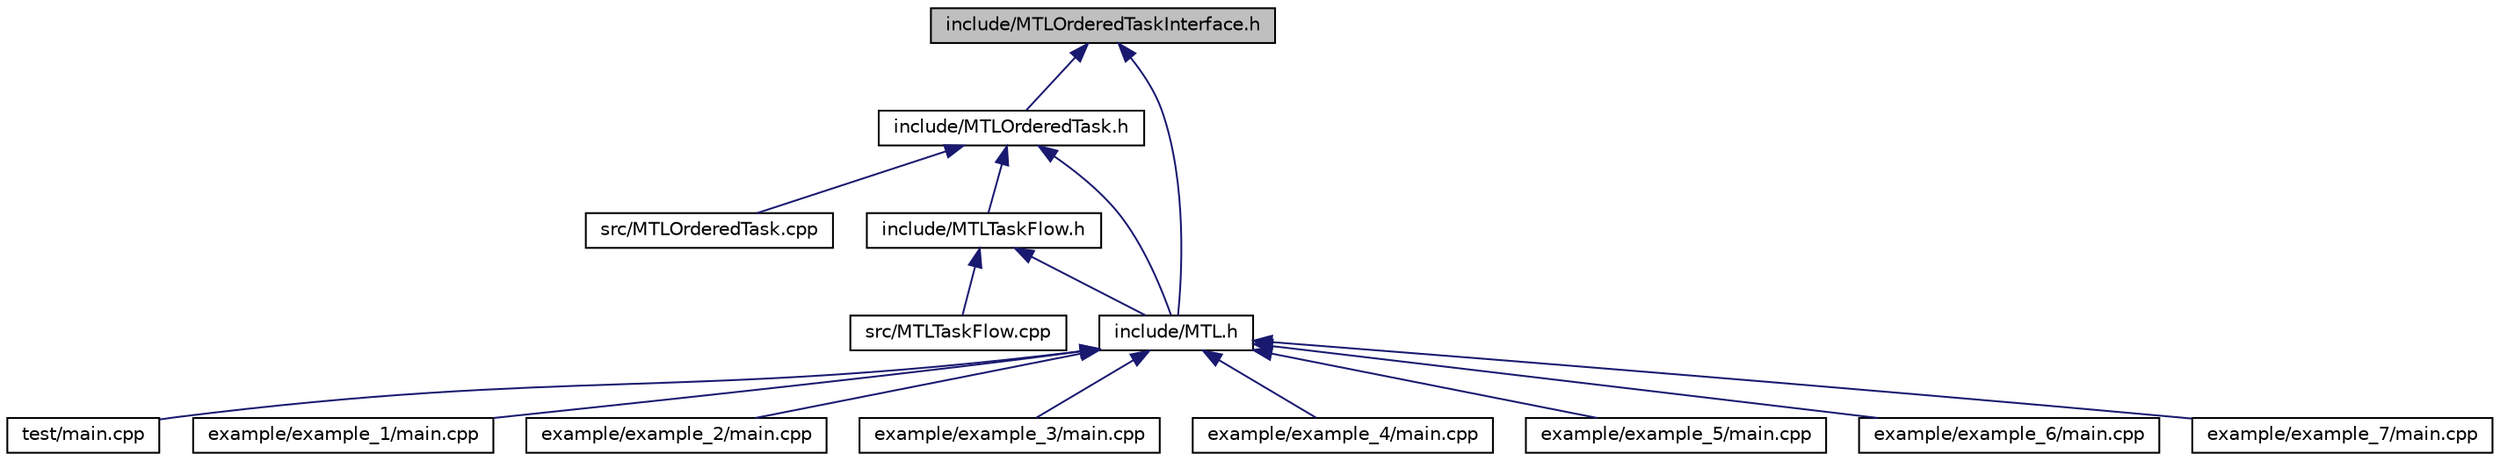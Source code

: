 digraph "include/MTLOrderedTaskInterface.h"
{
 // LATEX_PDF_SIZE
  edge [fontname="Helvetica",fontsize="10",labelfontname="Helvetica",labelfontsize="10"];
  node [fontname="Helvetica",fontsize="10",shape=record];
  Node1 [label="include/MTLOrderedTaskInterface.h",height=0.2,width=0.4,color="black", fillcolor="grey75", style="filled", fontcolor="black",tooltip=" "];
  Node1 -> Node2 [dir="back",color="midnightblue",fontsize="10",style="solid"];
  Node2 [label="include/MTLOrderedTask.h",height=0.2,width=0.4,color="black", fillcolor="white", style="filled",URL="$d9/d23/MTLOrderedTask_8h.html",tooltip=" "];
  Node2 -> Node3 [dir="back",color="midnightblue",fontsize="10",style="solid"];
  Node3 [label="src/MTLOrderedTask.cpp",height=0.2,width=0.4,color="black", fillcolor="white", style="filled",URL="$df/d1a/MTLOrderedTask_8cpp.html",tooltip=" "];
  Node2 -> Node4 [dir="back",color="midnightblue",fontsize="10",style="solid"];
  Node4 [label="include/MTLTaskFlow.h",height=0.2,width=0.4,color="black", fillcolor="white", style="filled",URL="$d0/ddd/MTLTaskFlow_8h.html",tooltip=" "];
  Node4 -> Node5 [dir="back",color="midnightblue",fontsize="10",style="solid"];
  Node5 [label="src/MTLTaskFlow.cpp",height=0.2,width=0.4,color="black", fillcolor="white", style="filled",URL="$d8/d50/MTLTaskFlow_8cpp.html",tooltip=" "];
  Node4 -> Node6 [dir="back",color="midnightblue",fontsize="10",style="solid"];
  Node6 [label="include/MTL.h",height=0.2,width=0.4,color="black", fillcolor="white", style="filled",URL="$d8/da6/MTL_8h.html",tooltip=" "];
  Node6 -> Node7 [dir="back",color="midnightblue",fontsize="10",style="solid"];
  Node7 [label="test/main.cpp",height=0.2,width=0.4,color="black", fillcolor="white", style="filled",URL="$d4/d15/test_2main_8cpp.html",tooltip=" "];
  Node6 -> Node8 [dir="back",color="midnightblue",fontsize="10",style="solid"];
  Node8 [label="example/example_1/main.cpp",height=0.2,width=0.4,color="black", fillcolor="white", style="filled",URL="$d5/daa/example_2example__1_2main_8cpp.html",tooltip=" "];
  Node6 -> Node9 [dir="back",color="midnightblue",fontsize="10",style="solid"];
  Node9 [label="example/example_2/main.cpp",height=0.2,width=0.4,color="black", fillcolor="white", style="filled",URL="$d2/d36/example_2example__2_2main_8cpp.html",tooltip=" "];
  Node6 -> Node10 [dir="back",color="midnightblue",fontsize="10",style="solid"];
  Node10 [label="example/example_3/main.cpp",height=0.2,width=0.4,color="black", fillcolor="white", style="filled",URL="$d9/ddd/example_2example__3_2main_8cpp.html",tooltip=" "];
  Node6 -> Node11 [dir="back",color="midnightblue",fontsize="10",style="solid"];
  Node11 [label="example/example_4/main.cpp",height=0.2,width=0.4,color="black", fillcolor="white", style="filled",URL="$d9/d07/example_2example__4_2main_8cpp.html",tooltip=" "];
  Node6 -> Node12 [dir="back",color="midnightblue",fontsize="10",style="solid"];
  Node12 [label="example/example_5/main.cpp",height=0.2,width=0.4,color="black", fillcolor="white", style="filled",URL="$de/d1c/example_2example__5_2main_8cpp.html",tooltip=" "];
  Node6 -> Node13 [dir="back",color="midnightblue",fontsize="10",style="solid"];
  Node13 [label="example/example_6/main.cpp",height=0.2,width=0.4,color="black", fillcolor="white", style="filled",URL="$d7/da2/example_2example__6_2main_8cpp.html",tooltip=" "];
  Node6 -> Node14 [dir="back",color="midnightblue",fontsize="10",style="solid"];
  Node14 [label="example/example_7/main.cpp",height=0.2,width=0.4,color="black", fillcolor="white", style="filled",URL="$dc/d7b/example_2example__7_2main_8cpp.html",tooltip=" "];
  Node2 -> Node6 [dir="back",color="midnightblue",fontsize="10",style="solid"];
  Node1 -> Node6 [dir="back",color="midnightblue",fontsize="10",style="solid"];
}

